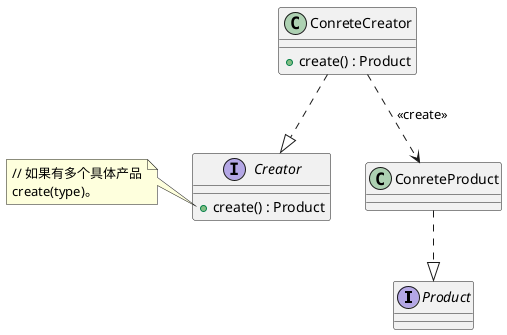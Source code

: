 @startuml
interface Product {
}

class ConreteProduct {
}

interface Creator {
    + create() : Product
}

class ConreteCreator {
    + create() : Product
}

ConreteProduct ..|> Product
ConreteCreator ..|> Creator
ConreteCreator ..> ConreteProduct : <<create>>

note left of Creator::"create()"
    // 如果有多个具体产品
    create(type)。
end note

@enduml
